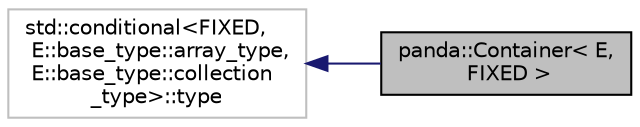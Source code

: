 digraph "panda::Container&lt; E, FIXED &gt;"
{
 // INTERACTIVE_SVG=YES
  edge [fontname="Helvetica",fontsize="10",labelfontname="Helvetica",labelfontsize="10"];
  node [fontname="Helvetica",fontsize="10",shape=record];
  rankdir="LR";
  Node1 [label="panda::Container\< E,\l FIXED \>",height=0.2,width=0.4,color="black", fillcolor="grey75", style="filled" fontcolor="black"];
  Node2 -> Node1 [dir="back",color="midnightblue",fontsize="10",style="solid"];
  Node2 [label="std::conditional\<FIXED,\l E::base_type::array_type,\l E::base_type::collection\l_type\>::type",height=0.2,width=0.4,color="grey75", fillcolor="white", style="filled"];
}

